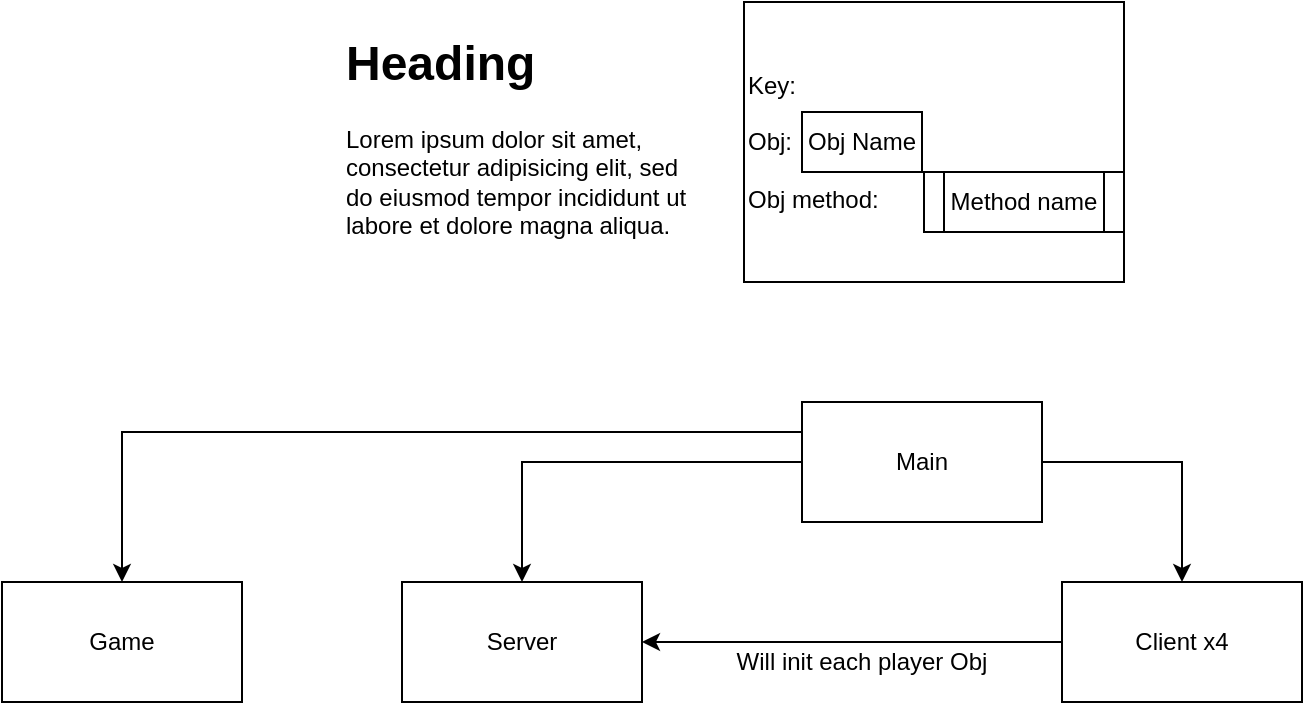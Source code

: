 <mxfile version="26.2.12">
  <diagram name="Page-1" id="3-hoNx-oFPBd3e3wgJj-">
    <mxGraphModel dx="1530" dy="359" grid="1" gridSize="10" guides="1" tooltips="1" connect="1" arrows="1" fold="1" page="1" pageScale="1" pageWidth="850" pageHeight="1100" math="0" shadow="0">
      <root>
        <mxCell id="0" />
        <mxCell id="1" parent="0" />
        <mxCell id="-2NJOU67YEYeew-TCaY0-3" style="edgeStyle=orthogonalEdgeStyle;rounded=0;orthogonalLoop=1;jettySize=auto;html=1;entryX=0.5;entryY=0;entryDx=0;entryDy=0;" edge="1" parent="1" source="-2NJOU67YEYeew-TCaY0-1" target="-2NJOU67YEYeew-TCaY0-2">
          <mxGeometry relative="1" as="geometry" />
        </mxCell>
        <mxCell id="-2NJOU67YEYeew-TCaY0-5" style="edgeStyle=orthogonalEdgeStyle;rounded=0;orthogonalLoop=1;jettySize=auto;html=1;" edge="1" parent="1" source="-2NJOU67YEYeew-TCaY0-1" target="-2NJOU67YEYeew-TCaY0-4">
          <mxGeometry relative="1" as="geometry" />
        </mxCell>
        <mxCell id="-2NJOU67YEYeew-TCaY0-7" style="edgeStyle=orthogonalEdgeStyle;rounded=0;orthogonalLoop=1;jettySize=auto;html=1;exitX=0;exitY=0.25;exitDx=0;exitDy=0;" edge="1" parent="1" source="-2NJOU67YEYeew-TCaY0-1" target="-2NJOU67YEYeew-TCaY0-6">
          <mxGeometry relative="1" as="geometry" />
        </mxCell>
        <mxCell id="-2NJOU67YEYeew-TCaY0-1" value="Main" style="rounded=0;whiteSpace=wrap;html=1;" vertex="1" parent="1">
          <mxGeometry x="320" y="330" width="120" height="60" as="geometry" />
        </mxCell>
        <mxCell id="-2NJOU67YEYeew-TCaY0-2" value="Server" style="rounded=0;whiteSpace=wrap;html=1;" vertex="1" parent="1">
          <mxGeometry x="120" y="420" width="120" height="60" as="geometry" />
        </mxCell>
        <mxCell id="-2NJOU67YEYeew-TCaY0-8" style="edgeStyle=orthogonalEdgeStyle;rounded=0;orthogonalLoop=1;jettySize=auto;html=1;entryX=1;entryY=0.5;entryDx=0;entryDy=0;" edge="1" parent="1" source="-2NJOU67YEYeew-TCaY0-4" target="-2NJOU67YEYeew-TCaY0-2">
          <mxGeometry relative="1" as="geometry" />
        </mxCell>
        <mxCell id="-2NJOU67YEYeew-TCaY0-4" value="Client x4" style="rounded=0;whiteSpace=wrap;html=1;" vertex="1" parent="1">
          <mxGeometry x="450" y="420" width="120" height="60" as="geometry" />
        </mxCell>
        <mxCell id="-2NJOU67YEYeew-TCaY0-6" value="Game" style="rounded=0;whiteSpace=wrap;html=1;" vertex="1" parent="1">
          <mxGeometry x="-80" y="420" width="120" height="60" as="geometry" />
        </mxCell>
        <mxCell id="-2NJOU67YEYeew-TCaY0-9" value="Will init each player Obj" style="text;html=1;align=center;verticalAlign=middle;whiteSpace=wrap;rounded=0;" vertex="1" parent="1">
          <mxGeometry x="275" y="450" width="150" height="20" as="geometry" />
        </mxCell>
        <mxCell id="-2NJOU67YEYeew-TCaY0-10" value="&lt;h1 style=&quot;margin-top: 0px;&quot;&gt;Heading&lt;/h1&gt;&lt;p&gt;Lorem ipsum dolor sit amet, consectetur adipisicing elit, sed do eiusmod tempor incididunt ut labore et dolore magna aliqua.&lt;/p&gt;" style="text;html=1;whiteSpace=wrap;overflow=hidden;rounded=0;" vertex="1" parent="1">
          <mxGeometry x="90" y="140" width="180" height="120" as="geometry" />
        </mxCell>
        <mxCell id="-2NJOU67YEYeew-TCaY0-12" value="&lt;div&gt;Key:&lt;/div&gt;&lt;div&gt;&lt;br&gt;&lt;/div&gt;&lt;div&gt;Obj:&lt;/div&gt;&lt;div&gt;&lt;br&gt;&lt;/div&gt;&lt;div&gt;Obj method:&lt;/div&gt;" style="rounded=0;whiteSpace=wrap;html=1;labelPosition=center;verticalLabelPosition=middle;align=left;verticalAlign=middle;textDirection=ltr;" vertex="1" parent="1">
          <mxGeometry x="291" y="130" width="190" height="140" as="geometry" />
        </mxCell>
        <mxCell id="-2NJOU67YEYeew-TCaY0-13" value="Obj Name" style="rounded=0;whiteSpace=wrap;html=1;" vertex="1" parent="1">
          <mxGeometry x="320" y="185" width="60" height="30" as="geometry" />
        </mxCell>
        <mxCell id="-2NJOU67YEYeew-TCaY0-14" value="Method name" style="shape=process;whiteSpace=wrap;html=1;backgroundOutline=1;" vertex="1" parent="1">
          <mxGeometry x="381" y="215" width="100" height="30" as="geometry" />
        </mxCell>
      </root>
    </mxGraphModel>
  </diagram>
</mxfile>
